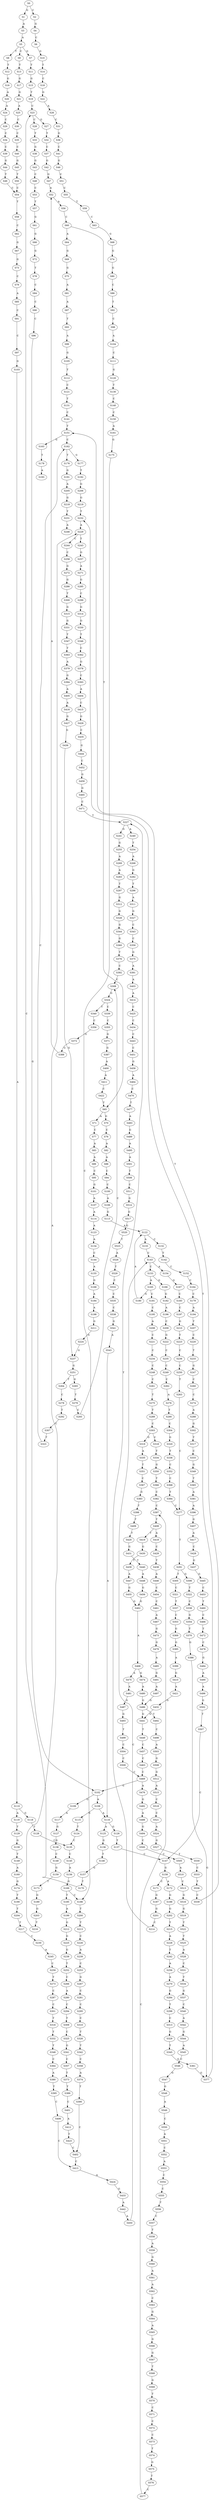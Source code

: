 strict digraph  {
	S0 -> S1 [ label = G ];
	S0 -> S2 [ label = C ];
	S1 -> S3 [ label = A ];
	S2 -> S4 [ label = G ];
	S3 -> S5 [ label = A ];
	S4 -> S6 [ label = C ];
	S5 -> S7 [ label = G ];
	S5 -> S8 [ label = T ];
	S5 -> S9 [ label = C ];
	S6 -> S10 [ label = G ];
	S7 -> S11 [ label = T ];
	S8 -> S12 [ label = T ];
	S9 -> S13 [ label = T ];
	S10 -> S14 [ label = T ];
	S11 -> S15 [ label = G ];
	S12 -> S16 [ label = G ];
	S13 -> S17 [ label = G ];
	S14 -> S18 [ label = C ];
	S15 -> S19 [ label = T ];
	S16 -> S20 [ label = A ];
	S17 -> S21 [ label = G ];
	S18 -> S22 [ label = G ];
	S19 -> S23 [ label = C ];
	S20 -> S24 [ label = A ];
	S21 -> S25 [ label = A ];
	S22 -> S26 [ label = A ];
	S23 -> S27 [ label = G ];
	S23 -> S28 [ label = C ];
	S24 -> S29 [ label = C ];
	S25 -> S30 [ label = C ];
	S26 -> S31 [ label = C ];
	S27 -> S32 [ label = T ];
	S28 -> S33 [ label = T ];
	S29 -> S34 [ label = C ];
	S30 -> S35 [ label = C ];
	S31 -> S36 [ label = G ];
	S32 -> S37 [ label = C ];
	S33 -> S38 [ label = G ];
	S34 -> S39 [ label = C ];
	S35 -> S40 [ label = C ];
	S36 -> S41 [ label = C ];
	S37 -> S42 [ label = G ];
	S38 -> S43 [ label = G ];
	S39 -> S44 [ label = G ];
	S40 -> S45 [ label = G ];
	S41 -> S46 [ label = G ];
	S42 -> S47 [ label = G ];
	S43 -> S48 [ label = C ];
	S44 -> S49 [ label = T ];
	S45 -> S50 [ label = T ];
	S46 -> S51 [ label = C ];
	S47 -> S52 [ label = A ];
	S48 -> S53 [ label = C ];
	S49 -> S54 [ label = C ];
	S50 -> S54 [ label = C ];
	S51 -> S55 [ label = C ];
	S52 -> S56 [ label = A ];
	S53 -> S57 [ label = T ];
	S54 -> S58 [ label = T ];
	S55 -> S59 [ label = T ];
	S56 -> S60 [ label = C ];
	S57 -> S61 [ label = G ];
	S58 -> S62 [ label = C ];
	S59 -> S63 [ label = C ];
	S60 -> S64 [ label = A ];
	S60 -> S65 [ label = T ];
	S61 -> S66 [ label = G ];
	S62 -> S67 [ label = G ];
	S63 -> S68 [ label = G ];
	S64 -> S69 [ label = G ];
	S65 -> S70 [ label = G ];
	S65 -> S71 [ label = A ];
	S66 -> S72 [ label = G ];
	S67 -> S73 [ label = G ];
	S68 -> S74 [ label = G ];
	S69 -> S75 [ label = G ];
	S70 -> S76 [ label = C ];
	S71 -> S77 [ label = C ];
	S72 -> S78 [ label = T ];
	S73 -> S79 [ label = C ];
	S74 -> S80 [ label = G ];
	S75 -> S81 [ label = A ];
	S76 -> S82 [ label = A ];
	S77 -> S83 [ label = A ];
	S78 -> S84 [ label = C ];
	S79 -> S85 [ label = A ];
	S80 -> S86 [ label = C ];
	S81 -> S87 [ label = A ];
	S82 -> S88 [ label = A ];
	S83 -> S89 [ label = A ];
	S84 -> S90 [ label = C ];
	S85 -> S91 [ label = C ];
	S86 -> S92 [ label = T ];
	S87 -> S93 [ label = T ];
	S88 -> S94 [ label = C ];
	S89 -> S95 [ label = C ];
	S90 -> S96 [ label = C ];
	S91 -> S97 [ label = C ];
	S92 -> S98 [ label = C ];
	S93 -> S99 [ label = A ];
	S94 -> S100 [ label = C ];
	S95 -> S101 [ label = G ];
	S96 -> S102 [ label = G ];
	S97 -> S103 [ label = G ];
	S98 -> S104 [ label = A ];
	S99 -> S105 [ label = G ];
	S100 -> S106 [ label = A ];
	S101 -> S107 [ label = A ];
	S102 -> S108 [ label = A ];
	S102 -> S109 [ label = G ];
	S103 -> S110 [ label = A ];
	S104 -> S111 [ label = C ];
	S105 -> S112 [ label = T ];
	S106 -> S113 [ label = G ];
	S107 -> S114 [ label = A ];
	S108 -> S115 [ label = G ];
	S108 -> S116 [ label = A ];
	S109 -> S117 [ label = A ];
	S110 -> S118 [ label = G ];
	S110 -> S119 [ label = A ];
	S111 -> S120 [ label = G ];
	S112 -> S121 [ label = C ];
	S113 -> S122 [ label = A ];
	S114 -> S123 [ label = A ];
	S115 -> S124 [ label = T ];
	S116 -> S125 [ label = A ];
	S116 -> S126 [ label = G ];
	S117 -> S127 [ label = G ];
	S118 -> S128 [ label = T ];
	S119 -> S129 [ label = T ];
	S120 -> S130 [ label = T ];
	S121 -> S131 [ label = T ];
	S122 -> S132 [ label = C ];
	S122 -> S133 [ label = A ];
	S123 -> S134 [ label = A ];
	S124 -> S135 [ label = C ];
	S125 -> S136 [ label = G ];
	S126 -> S137 [ label = T ];
	S127 -> S138 [ label = G ];
	S128 -> S135 [ label = C ];
	S129 -> S139 [ label = G ];
	S130 -> S140 [ label = C ];
	S131 -> S141 [ label = C ];
	S132 -> S142 [ label = T ];
	S133 -> S143 [ label = C ];
	S134 -> S144 [ label = C ];
	S135 -> S145 [ label = C ];
	S136 -> S146 [ label = T ];
	S137 -> S147 [ label = C ];
	S138 -> S148 [ label = C ];
	S139 -> S149 [ label = T ];
	S140 -> S150 [ label = C ];
	S141 -> S151 [ label = T ];
	S142 -> S152 [ label = C ];
	S143 -> S153 [ label = C ];
	S143 -> S154 [ label = A ];
	S144 -> S155 [ label = A ];
	S145 -> S156 [ label = A ];
	S146 -> S157 [ label = G ];
	S147 -> S158 [ label = G ];
	S148 -> S159 [ label = G ];
	S149 -> S160 [ label = A ];
	S150 -> S161 [ label = A ];
	S151 -> S162 [ label = C ];
	S151 -> S163 [ label = G ];
	S152 -> S164 [ label = C ];
	S153 -> S165 [ label = A ];
	S153 -> S166 [ label = G ];
	S154 -> S167 [ label = G ];
	S155 -> S168 [ label = G ];
	S156 -> S169 [ label = G ];
	S157 -> S170 [ label = T ];
	S158 -> S171 [ label = C ];
	S158 -> S172 [ label = A ];
	S159 -> S173 [ label = T ];
	S160 -> S174 [ label = G ];
	S161 -> S175 [ label = G ];
	S162 -> S176 [ label = T ];
	S162 -> S177 [ label = G ];
	S163 -> S178 [ label = T ];
	S164 -> S179 [ label = C ];
	S165 -> S180 [ label = G ];
	S165 -> S181 [ label = C ];
	S166 -> S182 [ label = G ];
	S167 -> S183 [ label = C ];
	S168 -> S184 [ label = A ];
	S169 -> S185 [ label = T ];
	S169 -> S186 [ label = C ];
	S170 -> S23 [ label = C ];
	S171 -> S187 [ label = G ];
	S172 -> S188 [ label = G ];
	S173 -> S189 [ label = G ];
	S174 -> S190 [ label = T ];
	S175 -> S186 [ label = C ];
	S176 -> S191 [ label = G ];
	S177 -> S192 [ label = T ];
	S178 -> S193 [ label = A ];
	S179 -> S194 [ label = A ];
	S180 -> S122 [ label = A ];
	S181 -> S195 [ label = C ];
	S182 -> S196 [ label = A ];
	S183 -> S197 [ label = C ];
	S184 -> S198 [ label = A ];
	S185 -> S199 [ label = A ];
	S186 -> S200 [ label = T ];
	S187 -> S201 [ label = G ];
	S188 -> S202 [ label = G ];
	S189 -> S203 [ label = G ];
	S190 -> S204 [ label = T ];
	S191 -> S205 [ label = A ];
	S192 -> S206 [ label = G ];
	S194 -> S207 [ label = T ];
	S195 -> S208 [ label = A ];
	S196 -> S209 [ label = C ];
	S197 -> S210 [ label = G ];
	S198 -> S211 [ label = G ];
	S199 -> S212 [ label = G ];
	S200 -> S213 [ label = T ];
	S201 -> S214 [ label = C ];
	S202 -> S215 [ label = T ];
	S203 -> S216 [ label = T ];
	S204 -> S217 [ label = T ];
	S205 -> S218 [ label = G ];
	S206 -> S219 [ label = G ];
	S207 -> S220 [ label = C ];
	S208 -> S221 [ label = C ];
	S209 -> S222 [ label = G ];
	S210 -> S223 [ label = T ];
	S211 -> S224 [ label = G ];
	S212 -> S225 [ label = G ];
	S213 -> S226 [ label = C ];
	S214 -> S227 [ label = T ];
	S215 -> S228 [ label = A ];
	S216 -> S229 [ label = A ];
	S217 -> S230 [ label = C ];
	S218 -> S231 [ label = T ];
	S219 -> S232 [ label = T ];
	S220 -> S233 [ label = T ];
	S221 -> S234 [ label = C ];
	S222 -> S235 [ label = C ];
	S223 -> S236 [ label = C ];
	S224 -> S237 [ label = G ];
	S225 -> S238 [ label = G ];
	S226 -> S239 [ label = A ];
	S227 -> S240 [ label = A ];
	S227 -> S241 [ label = G ];
	S228 -> S242 [ label = T ];
	S229 -> S243 [ label = T ];
	S229 -> S244 [ label = C ];
	S230 -> S245 [ label = A ];
	S231 -> S246 [ label = A ];
	S232 -> S229 [ label = A ];
	S233 -> S247 [ label = G ];
	S234 -> S248 [ label = C ];
	S235 -> S249 [ label = C ];
	S236 -> S250 [ label = C ];
	S237 -> S251 [ label = G ];
	S238 -> S252 [ label = T ];
	S239 -> S253 [ label = C ];
	S240 -> S254 [ label = T ];
	S241 -> S255 [ label = G ];
	S242 -> S256 [ label = A ];
	S243 -> S257 [ label = G ];
	S244 -> S258 [ label = C ];
	S245 -> S259 [ label = C ];
	S247 -> S260 [ label = C ];
	S248 -> S261 [ label = C ];
	S249 -> S262 [ label = C ];
	S250 -> S263 [ label = T ];
	S251 -> S264 [ label = T ];
	S251 -> S265 [ label = G ];
	S252 -> S266 [ label = C ];
	S253 -> S267 [ label = G ];
	S254 -> S268 [ label = A ];
	S255 -> S269 [ label = A ];
	S256 -> S270 [ label = A ];
	S257 -> S271 [ label = A ];
	S258 -> S272 [ label = G ];
	S259 -> S273 [ label = T ];
	S260 -> S274 [ label = C ];
	S261 -> S275 [ label = T ];
	S262 -> S276 [ label = A ];
	S263 -> S277 [ label = C ];
	S264 -> S278 [ label = C ];
	S265 -> S279 [ label = T ];
	S266 -> S280 [ label = A ];
	S267 -> S281 [ label = C ];
	S268 -> S282 [ label = G ];
	S269 -> S283 [ label = A ];
	S270 -> S284 [ label = G ];
	S271 -> S285 [ label = G ];
	S272 -> S286 [ label = G ];
	S273 -> S287 [ label = C ];
	S274 -> S288 [ label = A ];
	S275 -> S289 [ label = T ];
	S276 -> S290 [ label = T ];
	S277 -> S291 [ label = T ];
	S278 -> S292 [ label = T ];
	S279 -> S293 [ label = C ];
	S280 -> S294 [ label = C ];
	S281 -> S295 [ label = C ];
	S282 -> S296 [ label = T ];
	S283 -> S297 [ label = T ];
	S284 -> S298 [ label = T ];
	S285 -> S299 [ label = C ];
	S286 -> S300 [ label = T ];
	S287 -> S301 [ label = C ];
	S288 -> S302 [ label = G ];
	S289 -> S303 [ label = C ];
	S290 -> S304 [ label = C ];
	S291 -> S305 [ label = T ];
	S291 -> S306 [ label = G ];
	S292 -> S307 [ label = C ];
	S293 -> S308 [ label = C ];
	S294 -> S309 [ label = T ];
	S295 -> S310 [ label = C ];
	S296 -> S311 [ label = A ];
	S297 -> S312 [ label = G ];
	S298 -> S313 [ label = C ];
	S299 -> S314 [ label = G ];
	S300 -> S315 [ label = G ];
	S301 -> S316 [ label = T ];
	S302 -> S317 [ label = T ];
	S303 -> S318 [ label = C ];
	S303 -> S319 [ label = G ];
	S304 -> S320 [ label = G ];
	S305 -> S321 [ label = C ];
	S306 -> S322 [ label = T ];
	S307 -> S323 [ label = T ];
	S308 -> S324 [ label = G ];
	S309 -> S325 [ label = C ];
	S310 -> S326 [ label = T ];
	S311 -> S327 [ label = G ];
	S312 -> S328 [ label = G ];
	S313 -> S329 [ label = G ];
	S314 -> S330 [ label = G ];
	S315 -> S331 [ label = G ];
	S316 -> S332 [ label = T ];
	S317 -> S333 [ label = C ];
	S318 -> S334 [ label = T ];
	S319 -> S335 [ label = A ];
	S320 -> S336 [ label = T ];
	S321 -> S337 [ label = T ];
	S322 -> S338 [ label = C ];
	S323 -> S162 [ label = C ];
	S324 -> S339 [ label = C ];
	S324 -> S340 [ label = T ];
	S325 -> S341 [ label = G ];
	S326 -> S342 [ label = T ];
	S327 -> S343 [ label = C ];
	S328 -> S344 [ label = G ];
	S329 -> S345 [ label = T ];
	S330 -> S346 [ label = T ];
	S331 -> S347 [ label = T ];
	S332 -> S348 [ label = T ];
	S333 -> S349 [ label = G ];
	S334 -> S350 [ label = G ];
	S335 -> S351 [ label = T ];
	S336 -> S352 [ label = C ];
	S337 -> S353 [ label = C ];
	S338 -> S354 [ label = G ];
	S339 -> S355 [ label = C ];
	S340 -> S356 [ label = C ];
	S341 -> S357 [ label = C ];
	S342 -> S358 [ label = C ];
	S343 -> S359 [ label = C ];
	S344 -> S360 [ label = G ];
	S345 -> S361 [ label = G ];
	S346 -> S362 [ label = C ];
	S347 -> S363 [ label = T ];
	S348 -> S364 [ label = C ];
	S349 -> S365 [ label = T ];
	S350 -> S366 [ label = T ];
	S351 -> S367 [ label = C ];
	S352 -> S368 [ label = C ];
	S353 -> S369 [ label = G ];
	S354 -> S370 [ label = T ];
	S355 -> S371 [ label = G ];
	S356 -> S372 [ label = G ];
	S357 -> S373 [ label = T ];
	S358 -> S374 [ label = A ];
	S359 -> S375 [ label = G ];
	S360 -> S376 [ label = T ];
	S361 -> S377 [ label = G ];
	S362 -> S378 [ label = G ];
	S363 -> S379 [ label = A ];
	S364 -> S380 [ label = A ];
	S365 -> S381 [ label = A ];
	S366 -> S382 [ label = C ];
	S367 -> S383 [ label = G ];
	S368 -> S384 [ label = T ];
	S369 -> S385 [ label = G ];
	S370 -> S386 [ label = G ];
	S371 -> S387 [ label = G ];
	S372 -> S388 [ label = G ];
	S373 -> S389 [ label = T ];
	S374 -> S390 [ label = T ];
	S375 -> S391 [ label = A ];
	S376 -> S392 [ label = C ];
	S377 -> S232 [ label = T ];
	S378 -> S393 [ label = C ];
	S379 -> S394 [ label = G ];
	S380 -> S395 [ label = T ];
	S381 -> S396 [ label = A ];
	S382 -> S397 [ label = C ];
	S383 -> S398 [ label = T ];
	S384 -> S277 [ label = C ];
	S385 -> S399 [ label = A ];
	S386 -> S377 [ label = G ];
	S387 -> S400 [ label = A ];
	S388 -> S52 [ label = A ];
	S389 -> S401 [ label = C ];
	S390 -> S402 [ label = C ];
	S391 -> S403 [ label = A ];
	S392 -> S308 [ label = C ];
	S393 -> S404 [ label = A ];
	S394 -> S405 [ label = A ];
	S395 -> S406 [ label = C ];
	S396 -> S407 [ label = G ];
	S397 -> S408 [ label = T ];
	S398 -> S409 [ label = T ];
	S399 -> S410 [ label = G ];
	S400 -> S411 [ label = A ];
	S401 -> S412 [ label = A ];
	S402 -> S413 [ label = C ];
	S403 -> S414 [ label = A ];
	S404 -> S415 [ label = C ];
	S405 -> S416 [ label = A ];
	S406 -> S413 [ label = C ];
	S407 -> S417 [ label = A ];
	S408 -> S418 [ label = A ];
	S408 -> S419 [ label = T ];
	S409 -> S420 [ label = T ];
	S410 -> S421 [ label = A ];
	S411 -> S422 [ label = C ];
	S412 -> S423 [ label = T ];
	S413 -> S424 [ label = A ];
	S414 -> S425 [ label = C ];
	S415 -> S426 [ label = G ];
	S416 -> S427 [ label = G ];
	S417 -> S428 [ label = C ];
	S418 -> S429 [ label = C ];
	S419 -> S430 [ label = G ];
	S420 -> S431 [ label = G ];
	S421 -> S432 [ label = G ];
	S422 -> S65 [ label = T ];
	S423 -> S402 [ label = C ];
	S424 -> S433 [ label = G ];
	S425 -> S434 [ label = C ];
	S426 -> S435 [ label = C ];
	S427 -> S436 [ label = G ];
	S428 -> S437 [ label = G ];
	S429 -> S438 [ label = T ];
	S430 -> S439 [ label = T ];
	S431 -> S440 [ label = T ];
	S432 -> S441 [ label = G ];
	S433 -> S442 [ label = A ];
	S434 -> S443 [ label = C ];
	S435 -> S444 [ label = G ];
	S436 -> S237 [ label = G ];
	S437 -> S445 [ label = G ];
	S438 -> S446 [ label = A ];
	S439 -> S447 [ label = A ];
	S440 -> S448 [ label = A ];
	S441 -> S449 [ label = T ];
	S442 -> S450 [ label = A ];
	S443 -> S451 [ label = C ];
	S444 -> S452 [ label = C ];
	S445 -> S453 [ label = C ];
	S446 -> S454 [ label = C ];
	S447 -> S455 [ label = G ];
	S448 -> S456 [ label = G ];
	S449 -> S457 [ label = C ];
	S450 -> S143 [ label = C ];
	S451 -> S458 [ label = G ];
	S452 -> S459 [ label = G ];
	S453 -> S460 [ label = T ];
	S454 -> S461 [ label = C ];
	S455 -> S462 [ label = G ];
	S456 -> S462 [ label = G ];
	S457 -> S463 [ label = C ];
	S458 -> S464 [ label = A ];
	S459 -> S465 [ label = G ];
	S460 -> S466 [ label = C ];
	S461 -> S467 [ label = A ];
	S462 -> S468 [ label = A ];
	S463 -> S469 [ label = C ];
	S464 -> S470 [ label = C ];
	S465 -> S471 [ label = C ];
	S466 -> S472 [ label = T ];
	S467 -> S473 [ label = G ];
	S468 -> S474 [ label = G ];
	S468 -> S475 [ label = A ];
	S469 -> S476 [ label = A ];
	S469 -> S102 [ label = G ];
	S470 -> S477 [ label = T ];
	S471 -> S227 [ label = T ];
	S472 -> S478 [ label = C ];
	S473 -> S479 [ label = G ];
	S474 -> S480 [ label = A ];
	S475 -> S481 [ label = A ];
	S476 -> S482 [ label = G ];
	S477 -> S483 [ label = A ];
	S478 -> S484 [ label = G ];
	S479 -> S485 [ label = A ];
	S480 -> S486 [ label = G ];
	S481 -> S487 [ label = G ];
	S482 -> S488 [ label = A ];
	S483 -> S489 [ label = G ];
	S484 -> S490 [ label = A ];
	S485 -> S491 [ label = G ];
	S486 -> S492 [ label = T ];
	S486 -> S441 [ label = G ];
	S487 -> S493 [ label = G ];
	S488 -> S494 [ label = G ];
	S489 -> S495 [ label = A ];
	S490 -> S496 [ label = A ];
	S491 -> S497 [ label = A ];
	S492 -> S498 [ label = C ];
	S493 -> S499 [ label = T ];
	S494 -> S500 [ label = C ];
	S495 -> S501 [ label = A ];
	S496 -> S502 [ label = G ];
	S497 -> S486 [ label = G ];
	S498 -> S503 [ label = A ];
	S499 -> S504 [ label = C ];
	S500 -> S505 [ label = C ];
	S501 -> S506 [ label = T ];
	S502 -> S507 [ label = T ];
	S503 -> S508 [ label = G ];
	S504 -> S509 [ label = C ];
	S505 -> S510 [ label = A ];
	S506 -> S511 [ label = C ];
	S507 -> S147 [ label = C ];
	S508 -> S512 [ label = G ];
	S509 -> S469 [ label = C ];
	S510 -> S513 [ label = C ];
	S511 -> S514 [ label = G ];
	S512 -> S515 [ label = A ];
	S513 -> S516 [ label = G ];
	S514 -> S517 [ label = G ];
	S515 -> S518 [ label = C ];
	S516 -> S519 [ label = G ];
	S517 -> S520 [ label = G ];
	S518 -> S521 [ label = C ];
	S519 -> S522 [ label = T ];
	S520 -> S523 [ label = T ];
	S521 -> S524 [ label = A ];
	S522 -> S525 [ label = T ];
	S523 -> S526 [ label = A ];
	S524 -> S527 [ label = G ];
	S525 -> S528 [ label = A ];
	S526 -> S529 [ label = T ];
	S527 -> S530 [ label = T ];
	S528 -> S531 [ label = C ];
	S529 -> S532 [ label = C ];
	S530 -> S533 [ label = C ];
	S531 -> S534 [ label = T ];
	S532 -> S535 [ label = C ];
	S533 -> S536 [ label = T ];
	S534 -> S537 [ label = G ];
	S535 -> S538 [ label = C ];
	S536 -> S539 [ label = C ];
	S537 -> S540 [ label = C ];
	S538 -> S541 [ label = G ];
	S539 -> S151 [ label = T ];
	S540 -> S542 [ label = A ];
	S541 -> S543 [ label = A ];
	S542 -> S544 [ label = G ];
	S543 -> S116 [ label = A ];
	S544 -> S545 [ label = A ];
	S545 -> S546 [ label = C ];
	S546 -> S547 [ label = G ];
	S547 -> S548 [ label = G ];
	S548 -> S549 [ label = A ];
	S549 -> S550 [ label = C ];
	S550 -> S551 [ label = A ];
	S551 -> S552 [ label = C ];
	S552 -> S553 [ label = A ];
	S553 -> S554 [ label = C ];
	S554 -> S555 [ label = C ];
	S555 -> S556 [ label = T ];
	S556 -> S557 [ label = C ];
	S557 -> S558 [ label = T ];
	S558 -> S559 [ label = A ];
	S559 -> S560 [ label = G ];
	S560 -> S561 [ label = A ];
	S561 -> S562 [ label = A ];
	S562 -> S563 [ label = C ];
	S563 -> S564 [ label = G ];
	S564 -> S565 [ label = A ];
	S565 -> S566 [ label = G ];
	S566 -> S567 [ label = G ];
	S567 -> S568 [ label = T ];
	S568 -> S569 [ label = G ];
	S569 -> S570 [ label = T ];
	S570 -> S571 [ label = C ];
	S571 -> S572 [ label = C ];
	S572 -> S573 [ label = C ];
	S573 -> S574 [ label = T ];
	S574 -> S575 [ label = G ];
	S575 -> S576 [ label = T ];
	S576 -> S577 [ label = C ];
	S577 -> S397 [ label = C ];
}
